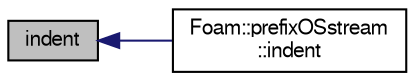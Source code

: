 digraph "indent"
{
  bgcolor="transparent";
  edge [fontname="FreeSans",fontsize="10",labelfontname="FreeSans",labelfontsize="10"];
  node [fontname="FreeSans",fontsize="10",shape=record];
  rankdir="LR";
  Node1 [label="indent",height=0.2,width=0.4,color="black", fillcolor="grey75", style="filled" fontcolor="black"];
  Node1 -> Node2 [dir="back",color="midnightblue",fontsize="10",style="solid",fontname="FreeSans"];
  Node2 [label="Foam::prefixOSstream\l::indent",height=0.2,width=0.4,color="black",URL="$a01896.html#a189eba34a209327583f582f69ce4dfe4",tooltip="Add indentation characters. "];
}

